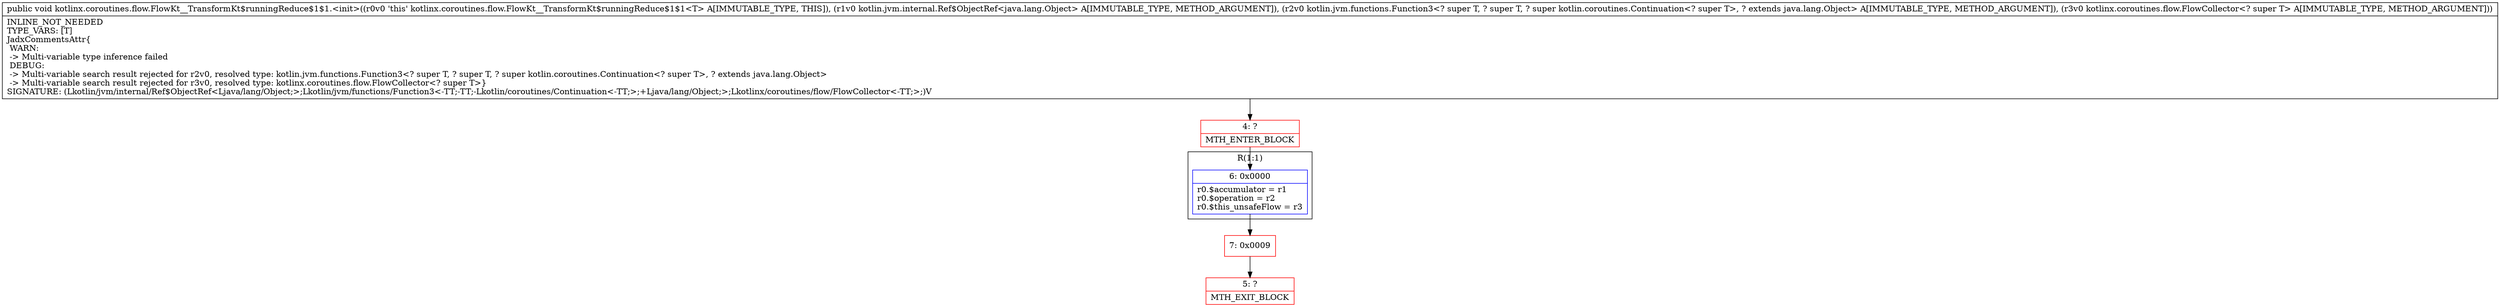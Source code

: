 digraph "CFG forkotlinx.coroutines.flow.FlowKt__TransformKt$runningReduce$1$1.\<init\>(Lkotlin\/jvm\/internal\/Ref$ObjectRef;Lkotlin\/jvm\/functions\/Function3;Lkotlinx\/coroutines\/flow\/FlowCollector;)V" {
subgraph cluster_Region_202817234 {
label = "R(1:1)";
node [shape=record,color=blue];
Node_6 [shape=record,label="{6\:\ 0x0000|r0.$accumulator = r1\lr0.$operation = r2\lr0.$this_unsafeFlow = r3\l}"];
}
Node_4 [shape=record,color=red,label="{4\:\ ?|MTH_ENTER_BLOCK\l}"];
Node_7 [shape=record,color=red,label="{7\:\ 0x0009}"];
Node_5 [shape=record,color=red,label="{5\:\ ?|MTH_EXIT_BLOCK\l}"];
MethodNode[shape=record,label="{public void kotlinx.coroutines.flow.FlowKt__TransformKt$runningReduce$1$1.\<init\>((r0v0 'this' kotlinx.coroutines.flow.FlowKt__TransformKt$runningReduce$1$1\<T\> A[IMMUTABLE_TYPE, THIS]), (r1v0 kotlin.jvm.internal.Ref$ObjectRef\<java.lang.Object\> A[IMMUTABLE_TYPE, METHOD_ARGUMENT]), (r2v0 kotlin.jvm.functions.Function3\<? super T, ? super T, ? super kotlin.coroutines.Continuation\<? super T\>, ? extends java.lang.Object\> A[IMMUTABLE_TYPE, METHOD_ARGUMENT]), (r3v0 kotlinx.coroutines.flow.FlowCollector\<? super T\> A[IMMUTABLE_TYPE, METHOD_ARGUMENT]))  | INLINE_NOT_NEEDED\lTYPE_VARS: [T]\lJadxCommentsAttr\{\l WARN: \l \-\> Multi\-variable type inference failed\l DEBUG: \l \-\> Multi\-variable search result rejected for r2v0, resolved type: kotlin.jvm.functions.Function3\<? super T, ? super T, ? super kotlin.coroutines.Continuation\<? super T\>, ? extends java.lang.Object\>\l \-\> Multi\-variable search result rejected for r3v0, resolved type: kotlinx.coroutines.flow.FlowCollector\<? super T\>\}\lSIGNATURE: (Lkotlin\/jvm\/internal\/Ref$ObjectRef\<Ljava\/lang\/Object;\>;Lkotlin\/jvm\/functions\/Function3\<\-TT;\-TT;\-Lkotlin\/coroutines\/Continuation\<\-TT;\>;+Ljava\/lang\/Object;\>;Lkotlinx\/coroutines\/flow\/FlowCollector\<\-TT;\>;)V\l}"];
MethodNode -> Node_4;Node_6 -> Node_7;
Node_4 -> Node_6;
Node_7 -> Node_5;
}

